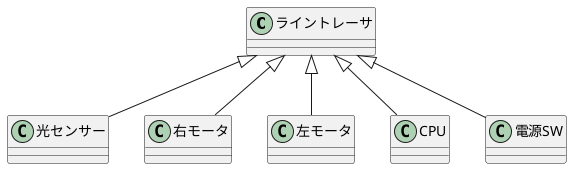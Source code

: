 @startuml くらす
class "ライントレーサ" as a{
 
}
class "光センサー" as b{
}
class "右モータ" as c{
}
class "左モータ" as d{
}
class "CPU" as e{
}
class "電源SW" as f{
}
a<|--b
a<|--c
a<|--d
a<|--e
a<|--f

@enduml